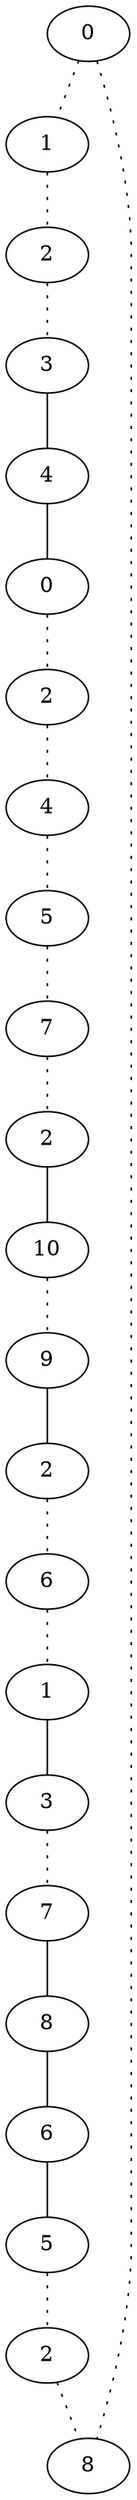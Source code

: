 graph {
a0[label=0];
a1[label=1];
a2[label=2];
a3[label=3];
a4[label=4];
a5[label=0];
a6[label=2];
a7[label=4];
a8[label=5];
a9[label=7];
a10[label=2];
a11[label=10];
a12[label=9];
a13[label=2];
a14[label=6];
a15[label=1];
a16[label=3];
a17[label=7];
a18[label=8];
a19[label=6];
a20[label=5];
a21[label=2];
a22[label=8];
a0 -- a1 [style=dotted];
a0 -- a22 [style=dotted];
a1 -- a2 [style=dotted];
a2 -- a3 [style=dotted];
a3 -- a4;
a4 -- a5;
a5 -- a6 [style=dotted];
a6 -- a7 [style=dotted];
a7 -- a8 [style=dotted];
a8 -- a9 [style=dotted];
a9 -- a10 [style=dotted];
a10 -- a11;
a11 -- a12 [style=dotted];
a12 -- a13;
a13 -- a14 [style=dotted];
a14 -- a15 [style=dotted];
a15 -- a16;
a16 -- a17 [style=dotted];
a17 -- a18;
a18 -- a19;
a19 -- a20;
a20 -- a21 [style=dotted];
a21 -- a22 [style=dotted];
}
